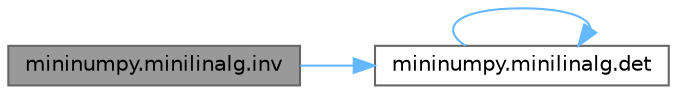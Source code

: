 digraph "mininumpy.minilinalg.inv"
{
 // LATEX_PDF_SIZE
  bgcolor="transparent";
  edge [fontname=Helvetica,fontsize=10,labelfontname=Helvetica,labelfontsize=10];
  node [fontname=Helvetica,fontsize=10,shape=box,height=0.2,width=0.4];
  rankdir="LR";
  Node1 [id="Node000001",label="mininumpy.minilinalg.inv",height=0.2,width=0.4,color="gray40", fillcolor="grey60", style="filled", fontcolor="black",tooltip=" "];
  Node1 -> Node2 [id="edge1_Node000001_Node000002",color="steelblue1",style="solid",tooltip=" "];
  Node2 [id="Node000002",label="mininumpy.minilinalg.det",height=0.2,width=0.4,color="grey40", fillcolor="white", style="filled",URL="$namespacemininumpy_1_1minilinalg.html#a11bc9195ed26d313352e6e415f749f2b",tooltip=" "];
  Node2 -> Node2 [id="edge2_Node000002_Node000002",color="steelblue1",style="solid",tooltip=" "];
}
